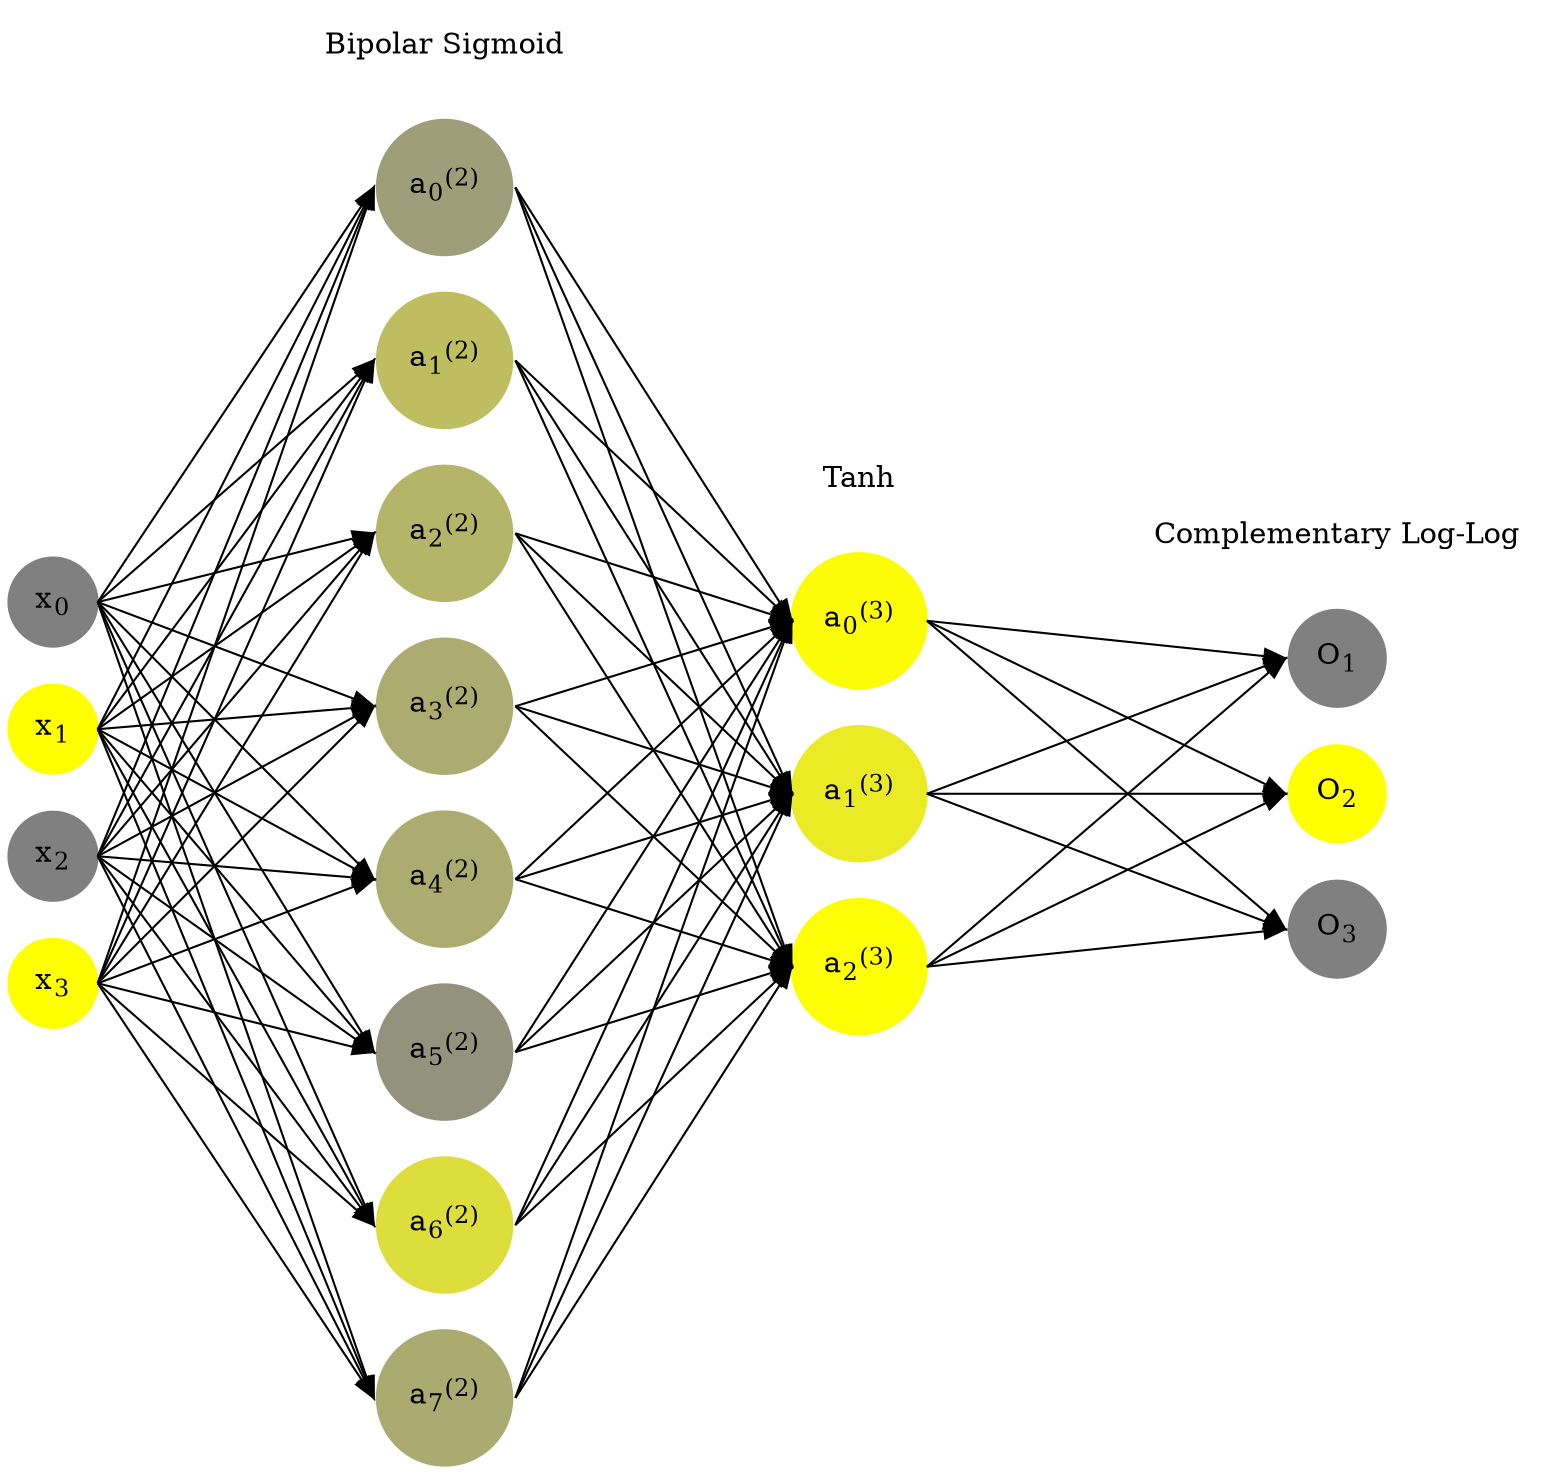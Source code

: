 digraph G {
	rankdir = LR;
	splines=false;
	edge[style=invis];
	ranksep= 1.4;
	{
	node [shape=circle, color="0.1667, 0.0, 0.5", style=filled, fillcolor="0.1667, 0.0, 0.5"];
	x0 [label=<x<sub>0</sub>>];
	}
	{
	node [shape=circle, color="0.1667, 1.0, 1.0", style=filled, fillcolor="0.1667, 1.0, 1.0"];
	x1 [label=<x<sub>1</sub>>];
	}
	{
	node [shape=circle, color="0.1667, 0.0, 0.5", style=filled, fillcolor="0.1667, 0.0, 0.5"];
	x2 [label=<x<sub>2</sub>>];
	}
	{
	node [shape=circle, color="0.1667, 1.0, 1.0", style=filled, fillcolor="0.1667, 1.0, 1.0"];
	x3 [label=<x<sub>3</sub>>];
	}
	{
	node [shape=circle, color="0.1667, 0.235056, 0.617528", style=filled, fillcolor="0.1667, 0.235056, 0.617528"];
	a02 [label=<a<sub>0</sub><sup>(2)</sup>>];
	}
	{
	node [shape=circle, color="0.1667, 0.486799, 0.743400", style=filled, fillcolor="0.1667, 0.486799, 0.743400"];
	a12 [label=<a<sub>1</sub><sup>(2)</sup>>];
	}
	{
	node [shape=circle, color="0.1667, 0.416532, 0.708266", style=filled, fillcolor="0.1667, 0.416532, 0.708266"];
	a22 [label=<a<sub>2</sub><sup>(2)</sup>>];
	}
	{
	node [shape=circle, color="0.1667, 0.350749, 0.675374", style=filled, fillcolor="0.1667, 0.350749, 0.675374"];
	a32 [label=<a<sub>3</sub><sup>(2)</sup>>];
	}
	{
	node [shape=circle, color="0.1667, 0.351100, 0.675550", style=filled, fillcolor="0.1667, 0.351100, 0.675550"];
	a42 [label=<a<sub>4</sub><sup>(2)</sup>>];
	}
	{
	node [shape=circle, color="0.1667, 0.144043, 0.572021", style=filled, fillcolor="0.1667, 0.144043, 0.572021"];
	a52 [label=<a<sub>5</sub><sup>(2)</sup>>];
	}
	{
	node [shape=circle, color="0.1667, 0.726926, 0.863463", style=filled, fillcolor="0.1667, 0.726926, 0.863463"];
	a62 [label=<a<sub>6</sub><sup>(2)</sup>>];
	}
	{
	node [shape=circle, color="0.1667, 0.341103, 0.670552", style=filled, fillcolor="0.1667, 0.341103, 0.670552"];
	a72 [label=<a<sub>7</sub><sup>(2)</sup>>];
	}
	{
	node [shape=circle, color="0.1667, 0.973781, 0.986890", style=filled, fillcolor="0.1667, 0.973781, 0.986890"];
	a03 [label=<a<sub>0</sub><sup>(3)</sup>>];
	}
	{
	node [shape=circle, color="0.1667, 0.841902, 0.920951", style=filled, fillcolor="0.1667, 0.841902, 0.920951"];
	a13 [label=<a<sub>1</sub><sup>(3)</sup>>];
	}
	{
	node [shape=circle, color="0.1667, 0.982021, 0.991010", style=filled, fillcolor="0.1667, 0.982021, 0.991010"];
	a23 [label=<a<sub>2</sub><sup>(3)</sup>>];
	}
	{
	node [shape=circle, color="0.1667, 0.0, 0.5", style=filled, fillcolor="0.1667, 0.0, 0.5"];
	O1 [label=<O<sub>1</sub>>];
	}
	{
	node [shape=circle, color="0.1667, 1.0, 1.0", style=filled, fillcolor="0.1667, 1.0, 1.0"];
	O2 [label=<O<sub>2</sub>>];
	}
	{
	node [shape=circle, color="0.1667, 0.0, 0.5", style=filled, fillcolor="0.1667, 0.0, 0.5"];
	O3 [label=<O<sub>3</sub>>];
	}
	{
	rank=same;
	x0->x1->x2->x3;
	}
	{
	rank=same;
	a02->a12->a22->a32->a42->a52->a62->a72;
	}
	{
	rank=same;
	a03->a13->a23;
	}
	{
	rank=same;
	O1->O2->O3;
	}
	l1 [shape=plaintext,label="Bipolar Sigmoid"];
	l1->a02;
	{rank=same; l1;a02};
	l2 [shape=plaintext,label="Tanh"];
	l2->a03;
	{rank=same; l2;a03};
	l3 [shape=plaintext,label="Complementary Log-Log"];
	l3->O1;
	{rank=same; l3;O1};
edge[style=solid, tailport=e, headport=w];
	{x0;x1;x2;x3} -> {a02;a12;a22;a32;a42;a52;a62;a72};
	{a02;a12;a22;a32;a42;a52;a62;a72} -> {a03;a13;a23};
	{a03;a13;a23} -> {O1,O2,O3};
}